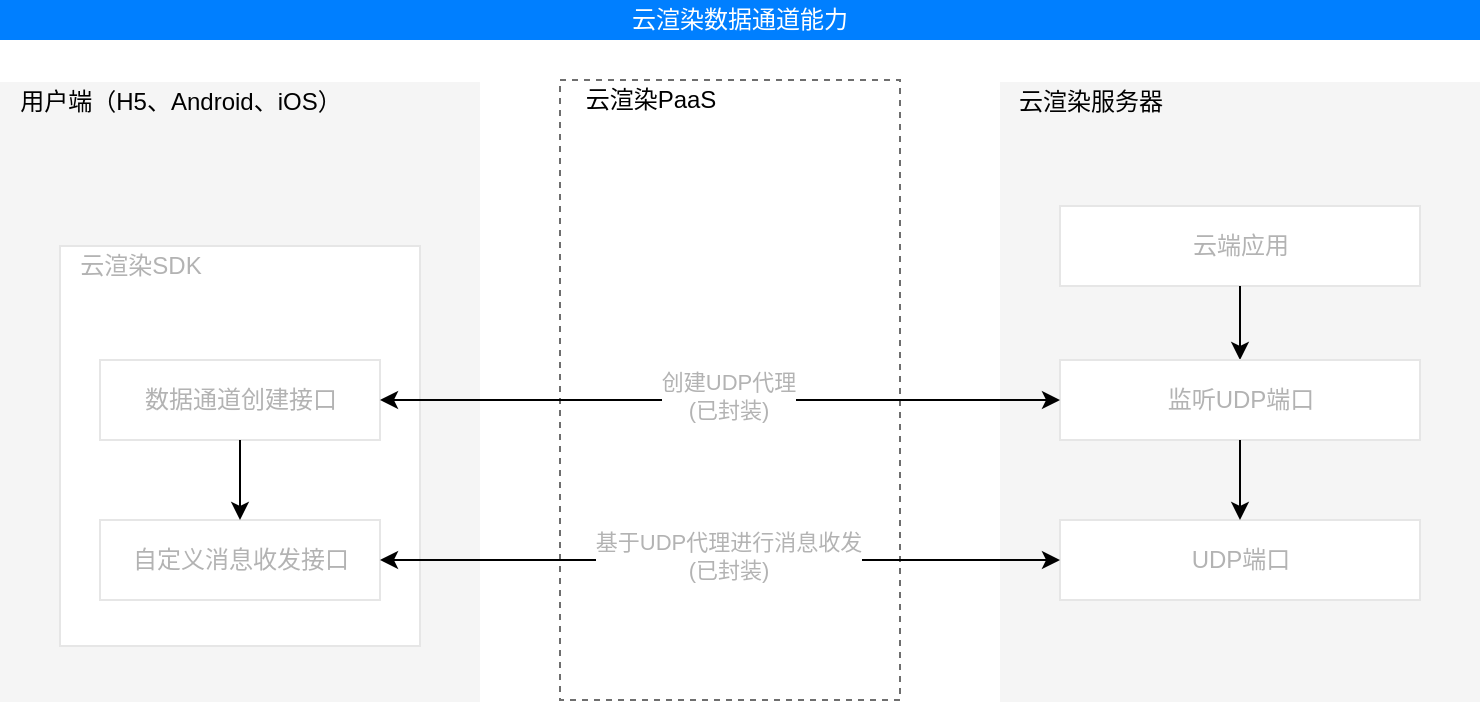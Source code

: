 <mxfile version="15.5.9" type="github">
  <diagram id="Ht1M8jgEwFfnCIfOTk4-" name="Page-1">
    <mxGraphModel dx="-1" dy="240" grid="1" gridSize="10" guides="1" tooltips="1" connect="1" arrows="1" fold="1" page="1" pageScale="1" pageWidth="827" pageHeight="1169" math="0" shadow="0">
      <root>
        <mxCell id="0" />
        <mxCell id="1" parent="0" />
        <mxCell id="pZfNbbw1DSJxS0RiCy5V-29" value="" style="rounded=0;whiteSpace=wrap;html=1;labelBackgroundColor=none;fontColor=#B3B3B3;strokeColor=#6E6E6E;fillColor=none;dashed=1;fixDash=0;" vertex="1" parent="1">
          <mxGeometry x="1460" y="260" width="170" height="310" as="geometry" />
        </mxCell>
        <mxCell id="PSS7Aw4BQ8_ifl88ZKad-3" value="" style="rounded=0;whiteSpace=wrap;html=1;fillColor=#f5f5f5;strokeColor=none;fontColor=#333333;" parent="1" vertex="1">
          <mxGeometry x="1180" y="261" width="240" height="310" as="geometry" />
        </mxCell>
        <mxCell id="pZfNbbw1DSJxS0RiCy5V-1" value="" style="rounded=0;whiteSpace=wrap;html=1;strokeColor=#E6E6E6;" vertex="1" parent="1">
          <mxGeometry x="1210" y="343" width="180" height="200" as="geometry" />
        </mxCell>
        <mxCell id="PSS7Aw4BQ8_ifl88ZKad-4" value="" style="rounded=0;whiteSpace=wrap;html=1;fillColor=#f5f5f5;strokeColor=none;fontColor=#333333;" parent="1" vertex="1">
          <mxGeometry x="1680" y="261" width="240" height="310" as="geometry" />
        </mxCell>
        <mxCell id="PSS7Aw4BQ8_ifl88ZKad-5" value="用户端（H5、Android、iOS）" style="text;html=1;resizable=0;autosize=1;align=center;verticalAlign=middle;points=[];fillColor=none;strokeColor=none;rounded=0;" parent="1" vertex="1">
          <mxGeometry x="1180" y="261" width="180" height="20" as="geometry" />
        </mxCell>
        <mxCell id="PSS7Aw4BQ8_ifl88ZKad-6" value="云渲染服务器" style="text;html=1;resizable=0;autosize=1;align=center;verticalAlign=middle;points=[];fillColor=none;strokeColor=none;rounded=0;rotation=0;" parent="1" vertex="1">
          <mxGeometry x="1680" y="261" width="90" height="20" as="geometry" />
        </mxCell>
        <mxCell id="pZfNbbw1DSJxS0RiCy5V-7" value="" style="group" vertex="1" connectable="0" parent="1">
          <mxGeometry x="1710" y="323" width="180" height="40" as="geometry" />
        </mxCell>
        <mxCell id="pZfNbbw1DSJxS0RiCy5V-4" value="" style="rounded=0;whiteSpace=wrap;html=1;labelBackgroundColor=none;fontColor=#B3B3B3;strokeColor=#E6E6E6;" vertex="1" parent="pZfNbbw1DSJxS0RiCy5V-7">
          <mxGeometry width="180" height="40" as="geometry" />
        </mxCell>
        <mxCell id="pZfNbbw1DSJxS0RiCy5V-5" value="云端应用" style="text;html=1;resizable=0;autosize=1;align=center;verticalAlign=middle;points=[];fillColor=none;strokeColor=none;rounded=0;fontColor=#B3B3B3;labelBackgroundColor=none;" vertex="1" parent="pZfNbbw1DSJxS0RiCy5V-7">
          <mxGeometry x="60" y="10" width="60" height="20" as="geometry" />
        </mxCell>
        <mxCell id="pZfNbbw1DSJxS0RiCy5V-11" style="edgeStyle=orthogonalEdgeStyle;rounded=0;orthogonalLoop=1;jettySize=auto;html=1;exitX=0.5;exitY=1;exitDx=0;exitDy=0;entryX=0.5;entryY=0;entryDx=0;entryDy=0;fontColor=#B3B3B3;" edge="1" parent="1" source="pZfNbbw1DSJxS0RiCy5V-4" target="pZfNbbw1DSJxS0RiCy5V-9">
          <mxGeometry relative="1" as="geometry" />
        </mxCell>
        <mxCell id="pZfNbbw1DSJxS0RiCy5V-16" value="" style="group" vertex="1" connectable="0" parent="1">
          <mxGeometry x="1230" y="400" width="140" height="40" as="geometry" />
        </mxCell>
        <mxCell id="pZfNbbw1DSJxS0RiCy5V-17" value="" style="rounded=0;whiteSpace=wrap;html=1;labelBackgroundColor=none;fontColor=#B3B3B3;strokeColor=#E6E6E6;" vertex="1" parent="pZfNbbw1DSJxS0RiCy5V-16">
          <mxGeometry width="140" height="40" as="geometry" />
        </mxCell>
        <mxCell id="pZfNbbw1DSJxS0RiCy5V-18" value="数据通道创建接口" style="text;html=1;resizable=0;autosize=1;align=center;verticalAlign=middle;points=[];fillColor=none;strokeColor=none;rounded=0;fontColor=#B3B3B3;labelBackgroundColor=none;" vertex="1" parent="pZfNbbw1DSJxS0RiCy5V-16">
          <mxGeometry x="15" y="10" width="110" height="20" as="geometry" />
        </mxCell>
        <mxCell id="pZfNbbw1DSJxS0RiCy5V-8" value="" style="group" vertex="1" connectable="0" parent="1">
          <mxGeometry x="1710" y="400" width="180" height="40" as="geometry" />
        </mxCell>
        <mxCell id="pZfNbbw1DSJxS0RiCy5V-9" value="" style="rounded=0;whiteSpace=wrap;html=1;labelBackgroundColor=none;fontColor=#B3B3B3;strokeColor=#E6E6E6;" vertex="1" parent="pZfNbbw1DSJxS0RiCy5V-8">
          <mxGeometry width="180" height="40" as="geometry" />
        </mxCell>
        <mxCell id="pZfNbbw1DSJxS0RiCy5V-10" value="监听UDP端口" style="text;html=1;resizable=0;autosize=1;align=center;verticalAlign=middle;points=[];fillColor=none;strokeColor=none;rounded=0;fontColor=#B3B3B3;labelBackgroundColor=none;" vertex="1" parent="pZfNbbw1DSJxS0RiCy5V-8">
          <mxGeometry x="45" y="10" width="90" height="20" as="geometry" />
        </mxCell>
        <mxCell id="pZfNbbw1DSJxS0RiCy5V-19" value="" style="endArrow=classic;startArrow=classic;html=1;rounded=0;fontColor=#B3B3B3;exitX=1;exitY=0.5;exitDx=0;exitDy=0;entryX=0;entryY=0.5;entryDx=0;entryDy=0;" edge="1" parent="1" source="pZfNbbw1DSJxS0RiCy5V-17" target="pZfNbbw1DSJxS0RiCy5V-9">
          <mxGeometry width="50" height="50" relative="1" as="geometry">
            <mxPoint x="1630" y="621" as="sourcePoint" />
            <mxPoint x="1680" y="571" as="targetPoint" />
          </mxGeometry>
        </mxCell>
        <mxCell id="pZfNbbw1DSJxS0RiCy5V-20" value="创建UDP代理&lt;br&gt;(已封装)" style="edgeLabel;html=1;align=center;verticalAlign=middle;resizable=0;points=[];fontColor=#B3B3B3;" vertex="1" connectable="0" parent="pZfNbbw1DSJxS0RiCy5V-19">
          <mxGeometry x="0.021" y="2" relative="1" as="geometry">
            <mxPoint as="offset" />
          </mxGeometry>
        </mxCell>
        <mxCell id="pZfNbbw1DSJxS0RiCy5V-24" value="" style="group" vertex="1" connectable="0" parent="1">
          <mxGeometry x="1710" y="480" width="180" height="40" as="geometry" />
        </mxCell>
        <mxCell id="pZfNbbw1DSJxS0RiCy5V-25" value="" style="rounded=0;whiteSpace=wrap;html=1;labelBackgroundColor=none;fontColor=#B3B3B3;strokeColor=#E6E6E6;" vertex="1" parent="pZfNbbw1DSJxS0RiCy5V-24">
          <mxGeometry width="180" height="40" as="geometry" />
        </mxCell>
        <mxCell id="pZfNbbw1DSJxS0RiCy5V-26" value="UDP端口" style="text;html=1;resizable=0;autosize=1;align=center;verticalAlign=middle;points=[];fillColor=none;strokeColor=none;rounded=0;fontColor=#B3B3B3;labelBackgroundColor=none;" vertex="1" parent="pZfNbbw1DSJxS0RiCy5V-24">
          <mxGeometry x="60" y="10" width="60" height="20" as="geometry" />
        </mxCell>
        <mxCell id="pZfNbbw1DSJxS0RiCy5V-2" value="云渲染SDK" style="text;html=1;resizable=0;autosize=1;align=center;verticalAlign=middle;points=[];fillColor=none;strokeColor=none;rounded=0;fontColor=#B3B3B3;labelBackgroundColor=none;" vertex="1" parent="1">
          <mxGeometry x="1210" y="343" width="80" height="20" as="geometry" />
        </mxCell>
        <mxCell id="pZfNbbw1DSJxS0RiCy5V-21" value="" style="group" vertex="1" connectable="0" parent="1">
          <mxGeometry x="1230" y="480" width="140" height="40" as="geometry" />
        </mxCell>
        <mxCell id="pZfNbbw1DSJxS0RiCy5V-22" value="" style="rounded=0;whiteSpace=wrap;html=1;labelBackgroundColor=none;fontColor=#B3B3B3;strokeColor=#E6E6E6;" vertex="1" parent="pZfNbbw1DSJxS0RiCy5V-21">
          <mxGeometry width="140" height="40" as="geometry" />
        </mxCell>
        <mxCell id="pZfNbbw1DSJxS0RiCy5V-23" value="自定义消息收发接口" style="text;html=1;resizable=0;autosize=1;align=center;verticalAlign=middle;points=[];fillColor=none;strokeColor=none;rounded=0;fontColor=#B3B3B3;labelBackgroundColor=none;" vertex="1" parent="pZfNbbw1DSJxS0RiCy5V-21">
          <mxGeometry x="10" y="10" width="120" height="20" as="geometry" />
        </mxCell>
        <mxCell id="pZfNbbw1DSJxS0RiCy5V-27" value="" style="endArrow=classic;startArrow=classic;html=1;rounded=0;fontColor=#B3B3B3;entryX=0;entryY=0.5;entryDx=0;entryDy=0;" edge="1" parent="1" target="pZfNbbw1DSJxS0RiCy5V-25">
          <mxGeometry width="50" height="50" relative="1" as="geometry">
            <mxPoint x="1370" y="500" as="sourcePoint" />
            <mxPoint x="1730" y="520" as="targetPoint" />
          </mxGeometry>
        </mxCell>
        <mxCell id="pZfNbbw1DSJxS0RiCy5V-28" value="基于UDP代理进行消息收发&lt;br&gt;(已封装)" style="edgeLabel;html=1;align=center;verticalAlign=middle;resizable=0;points=[];fontColor=#B3B3B3;" vertex="1" connectable="0" parent="pZfNbbw1DSJxS0RiCy5V-27">
          <mxGeometry x="0.021" y="2" relative="1" as="geometry">
            <mxPoint as="offset" />
          </mxGeometry>
        </mxCell>
        <mxCell id="pZfNbbw1DSJxS0RiCy5V-31" value="云渲染PaaS&lt;br&gt;" style="text;html=1;resizable=0;autosize=1;align=center;verticalAlign=middle;points=[];fillColor=none;strokeColor=none;rounded=0;rotation=0;" vertex="1" parent="1">
          <mxGeometry x="1465" y="260" width="80" height="20" as="geometry" />
        </mxCell>
        <mxCell id="pZfNbbw1DSJxS0RiCy5V-32" value="&lt;font color=&quot;#ffffff&quot;&gt;云渲染数据通道能力&lt;/font&gt;" style="rounded=0;whiteSpace=wrap;html=1;labelBackgroundColor=none;fontColor=#B3B3B3;strokeColor=none;fillColor=#007FFF;" vertex="1" parent="1">
          <mxGeometry x="1180" y="220" width="740" height="20" as="geometry" />
        </mxCell>
        <mxCell id="pZfNbbw1DSJxS0RiCy5V-34" style="edgeStyle=orthogonalEdgeStyle;rounded=0;orthogonalLoop=1;jettySize=auto;html=1;exitX=0.5;exitY=1;exitDx=0;exitDy=0;entryX=0.5;entryY=0;entryDx=0;entryDy=0;fontColor=#000000;" edge="1" parent="1" source="pZfNbbw1DSJxS0RiCy5V-9" target="pZfNbbw1DSJxS0RiCy5V-25">
          <mxGeometry relative="1" as="geometry" />
        </mxCell>
        <mxCell id="pZfNbbw1DSJxS0RiCy5V-35" style="edgeStyle=orthogonalEdgeStyle;rounded=0;orthogonalLoop=1;jettySize=auto;html=1;exitX=0.5;exitY=1;exitDx=0;exitDy=0;entryX=0.5;entryY=0;entryDx=0;entryDy=0;fontColor=#000000;" edge="1" parent="1" source="pZfNbbw1DSJxS0RiCy5V-17" target="pZfNbbw1DSJxS0RiCy5V-22">
          <mxGeometry relative="1" as="geometry" />
        </mxCell>
      </root>
    </mxGraphModel>
  </diagram>
</mxfile>
